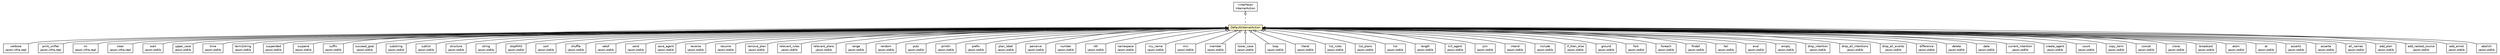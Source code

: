 #!/usr/local/bin/dot
#
# Class diagram 
# Generated by UMLGraph version R5_6 (http://www.umlgraph.org/)
#

digraph G {
	edge [fontname="Helvetica",fontsize=10,labelfontname="Helvetica",labelfontsize=10];
	node [fontname="Helvetica",fontsize=10,shape=plaintext];
	nodesep=0.25;
	ranksep=0.5;
	// jason.asSemantics.InternalAction
	c24932 [label=<<table title="jason.asSemantics.InternalAction" border="0" cellborder="1" cellspacing="0" cellpadding="2" port="p" href="./InternalAction.html">
		<tr><td><table border="0" cellspacing="0" cellpadding="1">
<tr><td align="center" balign="center"> &#171;interface&#187; </td></tr>
<tr><td align="center" balign="center"> InternalAction </td></tr>
		</table></td></tr>
		</table>>, URL="./InternalAction.html", fontname="Helvetica", fontcolor="black", fontsize=10.0];
	// jason.asSemantics.DefaultInternalAction
	c24940 [label=<<table title="jason.asSemantics.DefaultInternalAction" border="0" cellborder="1" cellspacing="0" cellpadding="2" port="p" bgcolor="lemonChiffon" href="./DefaultInternalAction.html">
		<tr><td><table border="0" cellspacing="0" cellpadding="1">
<tr><td align="center" balign="center"> DefaultInternalAction </td></tr>
		</table></td></tr>
		</table>>, URL="./DefaultInternalAction.html", fontname="Helvetica", fontcolor="black", fontsize=10.0];
	// jason.infra.repl.verbose
	c25095 [label=<<table title="jason.infra.repl.verbose" border="0" cellborder="1" cellspacing="0" cellpadding="2" port="p" href="../infra/repl/verbose.html">
		<tr><td><table border="0" cellspacing="0" cellpadding="1">
<tr><td align="center" balign="center"> verbose </td></tr>
<tr><td align="center" balign="center"> jason.infra.repl </td></tr>
		</table></td></tr>
		</table>>, URL="../infra/repl/verbose.html", fontname="Helvetica", fontcolor="black", fontsize=10.0];
	// jason.infra.repl.print_unifier
	c25098 [label=<<table title="jason.infra.repl.print_unifier" border="0" cellborder="1" cellspacing="0" cellpadding="2" port="p" href="../infra/repl/print_unifier.html">
		<tr><td><table border="0" cellspacing="0" cellpadding="1">
<tr><td align="center" balign="center"> print_unifier </td></tr>
<tr><td align="center" balign="center"> jason.infra.repl </td></tr>
		</table></td></tr>
		</table>>, URL="../infra/repl/print_unifier.html", fontname="Helvetica", fontcolor="black", fontsize=10.0];
	// jason.infra.repl.mi
	c25099 [label=<<table title="jason.infra.repl.mi" border="0" cellborder="1" cellspacing="0" cellpadding="2" port="p" href="../infra/repl/mi.html">
		<tr><td><table border="0" cellspacing="0" cellpadding="1">
<tr><td align="center" balign="center"> mi </td></tr>
<tr><td align="center" balign="center"> jason.infra.repl </td></tr>
		</table></td></tr>
		</table>>, URL="../infra/repl/mi.html", fontname="Helvetica", fontcolor="black", fontsize=10.0];
	// jason.infra.repl.clear
	c25100 [label=<<table title="jason.infra.repl.clear" border="0" cellborder="1" cellspacing="0" cellpadding="2" port="p" href="../infra/repl/clear.html">
		<tr><td><table border="0" cellspacing="0" cellpadding="1">
<tr><td align="center" balign="center"> clear </td></tr>
<tr><td align="center" balign="center"> jason.infra.repl </td></tr>
		</table></td></tr>
		</table>>, URL="../infra/repl/clear.html", fontname="Helvetica", fontcolor="black", fontsize=10.0];
	// jason.stdlib.wait
	c25127 [label=<<table title="jason.stdlib.wait" border="0" cellborder="1" cellspacing="0" cellpadding="2" port="p" href="../stdlib/wait.html">
		<tr><td><table border="0" cellspacing="0" cellpadding="1">
<tr><td align="center" balign="center"> wait </td></tr>
<tr><td align="center" balign="center"> jason.stdlib </td></tr>
		</table></td></tr>
		</table>>, URL="../stdlib/wait.html", fontname="Helvetica", fontcolor="black", fontsize=10.0];
	// jason.stdlib.upper_case
	c25129 [label=<<table title="jason.stdlib.upper_case" border="0" cellborder="1" cellspacing="0" cellpadding="2" port="p" href="../stdlib/upper_case.html">
		<tr><td><table border="0" cellspacing="0" cellpadding="1">
<tr><td align="center" balign="center"> upper_case </td></tr>
<tr><td align="center" balign="center"> jason.stdlib </td></tr>
		</table></td></tr>
		</table>>, URL="../stdlib/upper_case.html", fontname="Helvetica", fontcolor="black", fontsize=10.0];
	// jason.stdlib.time
	c25131 [label=<<table title="jason.stdlib.time" border="0" cellborder="1" cellspacing="0" cellpadding="2" port="p" href="../stdlib/time.html">
		<tr><td><table border="0" cellspacing="0" cellpadding="1">
<tr><td align="center" balign="center"> time </td></tr>
<tr><td align="center" balign="center"> jason.stdlib </td></tr>
		</table></td></tr>
		</table>>, URL="../stdlib/time.html", fontname="Helvetica", fontcolor="black", fontsize=10.0];
	// jason.stdlib.term2string
	c25132 [label=<<table title="jason.stdlib.term2string" border="0" cellborder="1" cellspacing="0" cellpadding="2" port="p" href="../stdlib/term2string.html">
		<tr><td><table border="0" cellspacing="0" cellpadding="1">
<tr><td align="center" balign="center"> term2string </td></tr>
<tr><td align="center" balign="center"> jason.stdlib </td></tr>
		</table></td></tr>
		</table>>, URL="../stdlib/term2string.html", fontname="Helvetica", fontcolor="black", fontsize=10.0];
	// jason.stdlib.suspended
	c25133 [label=<<table title="jason.stdlib.suspended" border="0" cellborder="1" cellspacing="0" cellpadding="2" port="p" href="../stdlib/suspended.html">
		<tr><td><table border="0" cellspacing="0" cellpadding="1">
<tr><td align="center" balign="center"> suspended </td></tr>
<tr><td align="center" balign="center"> jason.stdlib </td></tr>
		</table></td></tr>
		</table>>, URL="../stdlib/suspended.html", fontname="Helvetica", fontcolor="black", fontsize=10.0];
	// jason.stdlib.suspend
	c25134 [label=<<table title="jason.stdlib.suspend" border="0" cellborder="1" cellspacing="0" cellpadding="2" port="p" href="../stdlib/suspend.html">
		<tr><td><table border="0" cellspacing="0" cellpadding="1">
<tr><td align="center" balign="center"> suspend </td></tr>
<tr><td align="center" balign="center"> jason.stdlib </td></tr>
		</table></td></tr>
		</table>>, URL="../stdlib/suspend.html", fontname="Helvetica", fontcolor="black", fontsize=10.0];
	// jason.stdlib.suffix
	c25135 [label=<<table title="jason.stdlib.suffix" border="0" cellborder="1" cellspacing="0" cellpadding="2" port="p" href="../stdlib/suffix.html">
		<tr><td><table border="0" cellspacing="0" cellpadding="1">
<tr><td align="center" balign="center"> suffix </td></tr>
<tr><td align="center" balign="center"> jason.stdlib </td></tr>
		</table></td></tr>
		</table>>, URL="../stdlib/suffix.html", fontname="Helvetica", fontcolor="black", fontsize=10.0];
	// jason.stdlib.succeed_goal
	c25136 [label=<<table title="jason.stdlib.succeed_goal" border="0" cellborder="1" cellspacing="0" cellpadding="2" port="p" href="../stdlib/succeed_goal.html">
		<tr><td><table border="0" cellspacing="0" cellpadding="1">
<tr><td align="center" balign="center"> succeed_goal </td></tr>
<tr><td align="center" balign="center"> jason.stdlib </td></tr>
		</table></td></tr>
		</table>>, URL="../stdlib/succeed_goal.html", fontname="Helvetica", fontcolor="black", fontsize=10.0];
	// jason.stdlib.substring
	c25137 [label=<<table title="jason.stdlib.substring" border="0" cellborder="1" cellspacing="0" cellpadding="2" port="p" href="../stdlib/substring.html">
		<tr><td><table border="0" cellspacing="0" cellpadding="1">
<tr><td align="center" balign="center"> substring </td></tr>
<tr><td align="center" balign="center"> jason.stdlib </td></tr>
		</table></td></tr>
		</table>>, URL="../stdlib/substring.html", fontname="Helvetica", fontcolor="black", fontsize=10.0];
	// jason.stdlib.sublist
	c25138 [label=<<table title="jason.stdlib.sublist" border="0" cellborder="1" cellspacing="0" cellpadding="2" port="p" href="../stdlib/sublist.html">
		<tr><td><table border="0" cellspacing="0" cellpadding="1">
<tr><td align="center" balign="center"> sublist </td></tr>
<tr><td align="center" balign="center"> jason.stdlib </td></tr>
		</table></td></tr>
		</table>>, URL="../stdlib/sublist.html", fontname="Helvetica", fontcolor="black", fontsize=10.0];
	// jason.stdlib.structure
	c25139 [label=<<table title="jason.stdlib.structure" border="0" cellborder="1" cellspacing="0" cellpadding="2" port="p" href="../stdlib/structure.html">
		<tr><td><table border="0" cellspacing="0" cellpadding="1">
<tr><td align="center" balign="center"> structure </td></tr>
<tr><td align="center" balign="center"> jason.stdlib </td></tr>
		</table></td></tr>
		</table>>, URL="../stdlib/structure.html", fontname="Helvetica", fontcolor="black", fontsize=10.0];
	// jason.stdlib.string
	c25140 [label=<<table title="jason.stdlib.string" border="0" cellborder="1" cellspacing="0" cellpadding="2" port="p" href="../stdlib/string.html">
		<tr><td><table border="0" cellspacing="0" cellpadding="1">
<tr><td align="center" balign="center"> string </td></tr>
<tr><td align="center" balign="center"> jason.stdlib </td></tr>
		</table></td></tr>
		</table>>, URL="../stdlib/string.html", fontname="Helvetica", fontcolor="black", fontsize=10.0];
	// jason.stdlib.stopMAS
	c25141 [label=<<table title="jason.stdlib.stopMAS" border="0" cellborder="1" cellspacing="0" cellpadding="2" port="p" href="../stdlib/stopMAS.html">
		<tr><td><table border="0" cellspacing="0" cellpadding="1">
<tr><td align="center" balign="center"> stopMAS </td></tr>
<tr><td align="center" balign="center"> jason.stdlib </td></tr>
		</table></td></tr>
		</table>>, URL="../stdlib/stopMAS.html", fontname="Helvetica", fontcolor="black", fontsize=10.0];
	// jason.stdlib.sort
	c25142 [label=<<table title="jason.stdlib.sort" border="0" cellborder="1" cellspacing="0" cellpadding="2" port="p" href="../stdlib/sort.html">
		<tr><td><table border="0" cellspacing="0" cellpadding="1">
<tr><td align="center" balign="center"> sort </td></tr>
<tr><td align="center" balign="center"> jason.stdlib </td></tr>
		</table></td></tr>
		</table>>, URL="../stdlib/sort.html", fontname="Helvetica", fontcolor="black", fontsize=10.0];
	// jason.stdlib.shuffle
	c25143 [label=<<table title="jason.stdlib.shuffle" border="0" cellborder="1" cellspacing="0" cellpadding="2" port="p" href="../stdlib/shuffle.html">
		<tr><td><table border="0" cellspacing="0" cellpadding="1">
<tr><td align="center" balign="center"> shuffle </td></tr>
<tr><td align="center" balign="center"> jason.stdlib </td></tr>
		</table></td></tr>
		</table>>, URL="../stdlib/shuffle.html", fontname="Helvetica", fontcolor="black", fontsize=10.0];
	// jason.stdlib.setof
	c25144 [label=<<table title="jason.stdlib.setof" border="0" cellborder="1" cellspacing="0" cellpadding="2" port="p" href="../stdlib/setof.html">
		<tr><td><table border="0" cellspacing="0" cellpadding="1">
<tr><td align="center" balign="center"> setof </td></tr>
<tr><td align="center" balign="center"> jason.stdlib </td></tr>
		</table></td></tr>
		</table>>, URL="../stdlib/setof.html", fontname="Helvetica", fontcolor="black", fontsize=10.0];
	// jason.stdlib.send
	c25145 [label=<<table title="jason.stdlib.send" border="0" cellborder="1" cellspacing="0" cellpadding="2" port="p" href="../stdlib/send.html">
		<tr><td><table border="0" cellspacing="0" cellpadding="1">
<tr><td align="center" balign="center"> send </td></tr>
<tr><td align="center" balign="center"> jason.stdlib </td></tr>
		</table></td></tr>
		</table>>, URL="../stdlib/send.html", fontname="Helvetica", fontcolor="black", fontsize=10.0];
	// jason.stdlib.save_agent
	c25146 [label=<<table title="jason.stdlib.save_agent" border="0" cellborder="1" cellspacing="0" cellpadding="2" port="p" href="../stdlib/save_agent.html">
		<tr><td><table border="0" cellspacing="0" cellpadding="1">
<tr><td align="center" balign="center"> save_agent </td></tr>
<tr><td align="center" balign="center"> jason.stdlib </td></tr>
		</table></td></tr>
		</table>>, URL="../stdlib/save_agent.html", fontname="Helvetica", fontcolor="black", fontsize=10.0];
	// jason.stdlib.reverse
	c25147 [label=<<table title="jason.stdlib.reverse" border="0" cellborder="1" cellspacing="0" cellpadding="2" port="p" href="../stdlib/reverse.html">
		<tr><td><table border="0" cellspacing="0" cellpadding="1">
<tr><td align="center" balign="center"> reverse </td></tr>
<tr><td align="center" balign="center"> jason.stdlib </td></tr>
		</table></td></tr>
		</table>>, URL="../stdlib/reverse.html", fontname="Helvetica", fontcolor="black", fontsize=10.0];
	// jason.stdlib.resume
	c25148 [label=<<table title="jason.stdlib.resume" border="0" cellborder="1" cellspacing="0" cellpadding="2" port="p" href="../stdlib/resume.html">
		<tr><td><table border="0" cellspacing="0" cellpadding="1">
<tr><td align="center" balign="center"> resume </td></tr>
<tr><td align="center" balign="center"> jason.stdlib </td></tr>
		</table></td></tr>
		</table>>, URL="../stdlib/resume.html", fontname="Helvetica", fontcolor="black", fontsize=10.0];
	// jason.stdlib.remove_plan
	c25149 [label=<<table title="jason.stdlib.remove_plan" border="0" cellborder="1" cellspacing="0" cellpadding="2" port="p" href="../stdlib/remove_plan.html">
		<tr><td><table border="0" cellspacing="0" cellpadding="1">
<tr><td align="center" balign="center"> remove_plan </td></tr>
<tr><td align="center" balign="center"> jason.stdlib </td></tr>
		</table></td></tr>
		</table>>, URL="../stdlib/remove_plan.html", fontname="Helvetica", fontcolor="black", fontsize=10.0];
	// jason.stdlib.relevant_rules
	c25150 [label=<<table title="jason.stdlib.relevant_rules" border="0" cellborder="1" cellspacing="0" cellpadding="2" port="p" href="../stdlib/relevant_rules.html">
		<tr><td><table border="0" cellspacing="0" cellpadding="1">
<tr><td align="center" balign="center"> relevant_rules </td></tr>
<tr><td align="center" balign="center"> jason.stdlib </td></tr>
		</table></td></tr>
		</table>>, URL="../stdlib/relevant_rules.html", fontname="Helvetica", fontcolor="black", fontsize=10.0];
	// jason.stdlib.relevant_plans
	c25151 [label=<<table title="jason.stdlib.relevant_plans" border="0" cellborder="1" cellspacing="0" cellpadding="2" port="p" href="../stdlib/relevant_plans.html">
		<tr><td><table border="0" cellspacing="0" cellpadding="1">
<tr><td align="center" balign="center"> relevant_plans </td></tr>
<tr><td align="center" balign="center"> jason.stdlib </td></tr>
		</table></td></tr>
		</table>>, URL="../stdlib/relevant_plans.html", fontname="Helvetica", fontcolor="black", fontsize=10.0];
	// jason.stdlib.range
	c25152 [label=<<table title="jason.stdlib.range" border="0" cellborder="1" cellspacing="0" cellpadding="2" port="p" href="../stdlib/range.html">
		<tr><td><table border="0" cellspacing="0" cellpadding="1">
<tr><td align="center" balign="center"> range </td></tr>
<tr><td align="center" balign="center"> jason.stdlib </td></tr>
		</table></td></tr>
		</table>>, URL="../stdlib/range.html", fontname="Helvetica", fontcolor="black", fontsize=10.0];
	// jason.stdlib.random
	c25153 [label=<<table title="jason.stdlib.random" border="0" cellborder="1" cellspacing="0" cellpadding="2" port="p" href="../stdlib/random.html">
		<tr><td><table border="0" cellspacing="0" cellpadding="1">
<tr><td align="center" balign="center"> random </td></tr>
<tr><td align="center" balign="center"> jason.stdlib </td></tr>
		</table></td></tr>
		</table>>, URL="../stdlib/random.html", fontname="Helvetica", fontcolor="black", fontsize=10.0];
	// jason.stdlib.puts
	c25154 [label=<<table title="jason.stdlib.puts" border="0" cellborder="1" cellspacing="0" cellpadding="2" port="p" href="../stdlib/puts.html">
		<tr><td><table border="0" cellspacing="0" cellpadding="1">
<tr><td align="center" balign="center"> puts </td></tr>
<tr><td align="center" balign="center"> jason.stdlib </td></tr>
		</table></td></tr>
		</table>>, URL="../stdlib/puts.html", fontname="Helvetica", fontcolor="black", fontsize=10.0];
	// jason.stdlib.println
	c25155 [label=<<table title="jason.stdlib.println" border="0" cellborder="1" cellspacing="0" cellpadding="2" port="p" href="../stdlib/println.html">
		<tr><td><table border="0" cellspacing="0" cellpadding="1">
<tr><td align="center" balign="center"> println </td></tr>
<tr><td align="center" balign="center"> jason.stdlib </td></tr>
		</table></td></tr>
		</table>>, URL="../stdlib/println.html", fontname="Helvetica", fontcolor="black", fontsize=10.0];
	// jason.stdlib.prefix
	c25157 [label=<<table title="jason.stdlib.prefix" border="0" cellborder="1" cellspacing="0" cellpadding="2" port="p" href="../stdlib/prefix.html">
		<tr><td><table border="0" cellspacing="0" cellpadding="1">
<tr><td align="center" balign="center"> prefix </td></tr>
<tr><td align="center" balign="center"> jason.stdlib </td></tr>
		</table></td></tr>
		</table>>, URL="../stdlib/prefix.html", fontname="Helvetica", fontcolor="black", fontsize=10.0];
	// jason.stdlib.plan_label
	c25158 [label=<<table title="jason.stdlib.plan_label" border="0" cellborder="1" cellspacing="0" cellpadding="2" port="p" href="../stdlib/plan_label.html">
		<tr><td><table border="0" cellspacing="0" cellpadding="1">
<tr><td align="center" balign="center"> plan_label </td></tr>
<tr><td align="center" balign="center"> jason.stdlib </td></tr>
		</table></td></tr>
		</table>>, URL="../stdlib/plan_label.html", fontname="Helvetica", fontcolor="black", fontsize=10.0];
	// jason.stdlib.perceive
	c25159 [label=<<table title="jason.stdlib.perceive" border="0" cellborder="1" cellspacing="0" cellpadding="2" port="p" href="../stdlib/perceive.html">
		<tr><td><table border="0" cellspacing="0" cellpadding="1">
<tr><td align="center" balign="center"> perceive </td></tr>
<tr><td align="center" balign="center"> jason.stdlib </td></tr>
		</table></td></tr>
		</table>>, URL="../stdlib/perceive.html", fontname="Helvetica", fontcolor="black", fontsize=10.0];
	// jason.stdlib.number
	c25160 [label=<<table title="jason.stdlib.number" border="0" cellborder="1" cellspacing="0" cellpadding="2" port="p" href="../stdlib/number.html">
		<tr><td><table border="0" cellspacing="0" cellpadding="1">
<tr><td align="center" balign="center"> number </td></tr>
<tr><td align="center" balign="center"> jason.stdlib </td></tr>
		</table></td></tr>
		</table>>, URL="../stdlib/number.html", fontname="Helvetica", fontcolor="black", fontsize=10.0];
	// jason.stdlib.nth
	c25161 [label=<<table title="jason.stdlib.nth" border="0" cellborder="1" cellspacing="0" cellpadding="2" port="p" href="../stdlib/nth.html">
		<tr><td><table border="0" cellspacing="0" cellpadding="1">
<tr><td align="center" balign="center"> nth </td></tr>
<tr><td align="center" balign="center"> jason.stdlib </td></tr>
		</table></td></tr>
		</table>>, URL="../stdlib/nth.html", fontname="Helvetica", fontcolor="black", fontsize=10.0];
	// jason.stdlib.namespace
	c25162 [label=<<table title="jason.stdlib.namespace" border="0" cellborder="1" cellspacing="0" cellpadding="2" port="p" href="../stdlib/namespace.html">
		<tr><td><table border="0" cellspacing="0" cellpadding="1">
<tr><td align="center" balign="center"> namespace </td></tr>
<tr><td align="center" balign="center"> jason.stdlib </td></tr>
		</table></td></tr>
		</table>>, URL="../stdlib/namespace.html", fontname="Helvetica", fontcolor="black", fontsize=10.0];
	// jason.stdlib.my_name
	c25163 [label=<<table title="jason.stdlib.my_name" border="0" cellborder="1" cellspacing="0" cellpadding="2" port="p" href="../stdlib/my_name.html">
		<tr><td><table border="0" cellspacing="0" cellpadding="1">
<tr><td align="center" balign="center"> my_name </td></tr>
<tr><td align="center" balign="center"> jason.stdlib </td></tr>
		</table></td></tr>
		</table>>, URL="../stdlib/my_name.html", fontname="Helvetica", fontcolor="black", fontsize=10.0];
	// jason.stdlib.min
	c25164 [label=<<table title="jason.stdlib.min" border="0" cellborder="1" cellspacing="0" cellpadding="2" port="p" href="../stdlib/min.html">
		<tr><td><table border="0" cellspacing="0" cellpadding="1">
<tr><td align="center" balign="center"> min </td></tr>
<tr><td align="center" balign="center"> jason.stdlib </td></tr>
		</table></td></tr>
		</table>>, URL="../stdlib/min.html", fontname="Helvetica", fontcolor="black", fontsize=10.0];
	// jason.stdlib.member
	c25165 [label=<<table title="jason.stdlib.member" border="0" cellborder="1" cellspacing="0" cellpadding="2" port="p" href="../stdlib/member.html">
		<tr><td><table border="0" cellspacing="0" cellpadding="1">
<tr><td align="center" balign="center"> member </td></tr>
<tr><td align="center" balign="center"> jason.stdlib </td></tr>
		</table></td></tr>
		</table>>, URL="../stdlib/member.html", fontname="Helvetica", fontcolor="black", fontsize=10.0];
	// jason.stdlib.lower_case
	c25167 [label=<<table title="jason.stdlib.lower_case" border="0" cellborder="1" cellspacing="0" cellpadding="2" port="p" href="../stdlib/lower_case.html">
		<tr><td><table border="0" cellspacing="0" cellpadding="1">
<tr><td align="center" balign="center"> lower_case </td></tr>
<tr><td align="center" balign="center"> jason.stdlib </td></tr>
		</table></td></tr>
		</table>>, URL="../stdlib/lower_case.html", fontname="Helvetica", fontcolor="black", fontsize=10.0];
	// jason.stdlib.loop
	c25168 [label=<<table title="jason.stdlib.loop" border="0" cellborder="1" cellspacing="0" cellpadding="2" port="p" href="../stdlib/loop.html">
		<tr><td><table border="0" cellspacing="0" cellpadding="1">
<tr><td align="center" balign="center"> loop </td></tr>
<tr><td align="center" balign="center"> jason.stdlib </td></tr>
		</table></td></tr>
		</table>>, URL="../stdlib/loop.html", fontname="Helvetica", fontcolor="black", fontsize=10.0];
	// jason.stdlib.literal
	c25169 [label=<<table title="jason.stdlib.literal" border="0" cellborder="1" cellspacing="0" cellpadding="2" port="p" href="../stdlib/literal.html">
		<tr><td><table border="0" cellspacing="0" cellpadding="1">
<tr><td align="center" balign="center"> literal </td></tr>
<tr><td align="center" balign="center"> jason.stdlib </td></tr>
		</table></td></tr>
		</table>>, URL="../stdlib/literal.html", fontname="Helvetica", fontcolor="black", fontsize=10.0];
	// jason.stdlib.list_rules
	c25170 [label=<<table title="jason.stdlib.list_rules" border="0" cellborder="1" cellspacing="0" cellpadding="2" port="p" href="../stdlib/list_rules.html">
		<tr><td><table border="0" cellspacing="0" cellpadding="1">
<tr><td align="center" balign="center"> list_rules </td></tr>
<tr><td align="center" balign="center"> jason.stdlib </td></tr>
		</table></td></tr>
		</table>>, URL="../stdlib/list_rules.html", fontname="Helvetica", fontcolor="black", fontsize=10.0];
	// jason.stdlib.list_plans
	c25171 [label=<<table title="jason.stdlib.list_plans" border="0" cellborder="1" cellspacing="0" cellpadding="2" port="p" href="../stdlib/list_plans.html">
		<tr><td><table border="0" cellspacing="0" cellpadding="1">
<tr><td align="center" balign="center"> list_plans </td></tr>
<tr><td align="center" balign="center"> jason.stdlib </td></tr>
		</table></td></tr>
		</table>>, URL="../stdlib/list_plans.html", fontname="Helvetica", fontcolor="black", fontsize=10.0];
	// jason.stdlib.list
	c25172 [label=<<table title="jason.stdlib.list" border="0" cellborder="1" cellspacing="0" cellpadding="2" port="p" href="../stdlib/list.html">
		<tr><td><table border="0" cellspacing="0" cellpadding="1">
<tr><td align="center" balign="center"> list </td></tr>
<tr><td align="center" balign="center"> jason.stdlib </td></tr>
		</table></td></tr>
		</table>>, URL="../stdlib/list.html", fontname="Helvetica", fontcolor="black", fontsize=10.0];
	// jason.stdlib.length
	c25173 [label=<<table title="jason.stdlib.length" border="0" cellborder="1" cellspacing="0" cellpadding="2" port="p" href="../stdlib/length.html">
		<tr><td><table border="0" cellspacing="0" cellpadding="1">
<tr><td align="center" balign="center"> length </td></tr>
<tr><td align="center" balign="center"> jason.stdlib </td></tr>
		</table></td></tr>
		</table>>, URL="../stdlib/length.html", fontname="Helvetica", fontcolor="black", fontsize=10.0];
	// jason.stdlib.kill_agent
	c25174 [label=<<table title="jason.stdlib.kill_agent" border="0" cellborder="1" cellspacing="0" cellpadding="2" port="p" href="../stdlib/kill_agent.html">
		<tr><td><table border="0" cellspacing="0" cellpadding="1">
<tr><td align="center" balign="center"> kill_agent </td></tr>
<tr><td align="center" balign="center"> jason.stdlib </td></tr>
		</table></td></tr>
		</table>>, URL="../stdlib/kill_agent.html", fontname="Helvetica", fontcolor="black", fontsize=10.0];
	// jason.stdlib.join
	c25175 [label=<<table title="jason.stdlib.join" border="0" cellborder="1" cellspacing="0" cellpadding="2" port="p" href="../stdlib/join.html">
		<tr><td><table border="0" cellspacing="0" cellpadding="1">
<tr><td align="center" balign="center"> join </td></tr>
<tr><td align="center" balign="center"> jason.stdlib </td></tr>
		</table></td></tr>
		</table>>, URL="../stdlib/join.html", fontname="Helvetica", fontcolor="black", fontsize=10.0];
	// jason.stdlib.intend
	c25177 [label=<<table title="jason.stdlib.intend" border="0" cellborder="1" cellspacing="0" cellpadding="2" port="p" href="../stdlib/intend.html">
		<tr><td><table border="0" cellspacing="0" cellpadding="1">
<tr><td align="center" balign="center"> intend </td></tr>
<tr><td align="center" balign="center"> jason.stdlib </td></tr>
		</table></td></tr>
		</table>>, URL="../stdlib/intend.html", fontname="Helvetica", fontcolor="black", fontsize=10.0];
	// jason.stdlib.include
	c25179 [label=<<table title="jason.stdlib.include" border="0" cellborder="1" cellspacing="0" cellpadding="2" port="p" href="../stdlib/include.html">
		<tr><td><table border="0" cellspacing="0" cellpadding="1">
<tr><td align="center" balign="center"> include </td></tr>
<tr><td align="center" balign="center"> jason.stdlib </td></tr>
		</table></td></tr>
		</table>>, URL="../stdlib/include.html", fontname="Helvetica", fontcolor="black", fontsize=10.0];
	// jason.stdlib.if_then_else
	c25180 [label=<<table title="jason.stdlib.if_then_else" border="0" cellborder="1" cellspacing="0" cellpadding="2" port="p" href="../stdlib/if_then_else.html">
		<tr><td><table border="0" cellspacing="0" cellpadding="1">
<tr><td align="center" balign="center"> if_then_else </td></tr>
<tr><td align="center" balign="center"> jason.stdlib </td></tr>
		</table></td></tr>
		</table>>, URL="../stdlib/if_then_else.html", fontname="Helvetica", fontcolor="black", fontsize=10.0];
	// jason.stdlib.ground
	c25181 [label=<<table title="jason.stdlib.ground" border="0" cellborder="1" cellspacing="0" cellpadding="2" port="p" href="../stdlib/ground.html">
		<tr><td><table border="0" cellspacing="0" cellpadding="1">
<tr><td align="center" balign="center"> ground </td></tr>
<tr><td align="center" balign="center"> jason.stdlib </td></tr>
		</table></td></tr>
		</table>>, URL="../stdlib/ground.html", fontname="Helvetica", fontcolor="black", fontsize=10.0];
	// jason.stdlib.fork
	c25182 [label=<<table title="jason.stdlib.fork" border="0" cellborder="1" cellspacing="0" cellpadding="2" port="p" href="../stdlib/fork.html">
		<tr><td><table border="0" cellspacing="0" cellpadding="1">
<tr><td align="center" balign="center"> fork </td></tr>
<tr><td align="center" balign="center"> jason.stdlib </td></tr>
		</table></td></tr>
		</table>>, URL="../stdlib/fork.html", fontname="Helvetica", fontcolor="black", fontsize=10.0];
	// jason.stdlib.foreach
	c25185 [label=<<table title="jason.stdlib.foreach" border="0" cellborder="1" cellspacing="0" cellpadding="2" port="p" href="../stdlib/foreach.html">
		<tr><td><table border="0" cellspacing="0" cellpadding="1">
<tr><td align="center" balign="center"> foreach </td></tr>
<tr><td align="center" balign="center"> jason.stdlib </td></tr>
		</table></td></tr>
		</table>>, URL="../stdlib/foreach.html", fontname="Helvetica", fontcolor="black", fontsize=10.0];
	// jason.stdlib.findall
	c25186 [label=<<table title="jason.stdlib.findall" border="0" cellborder="1" cellspacing="0" cellpadding="2" port="p" href="../stdlib/findall.html">
		<tr><td><table border="0" cellspacing="0" cellpadding="1">
<tr><td align="center" balign="center"> findall </td></tr>
<tr><td align="center" balign="center"> jason.stdlib </td></tr>
		</table></td></tr>
		</table>>, URL="../stdlib/findall.html", fontname="Helvetica", fontcolor="black", fontsize=10.0];
	// jason.stdlib.fail
	c25188 [label=<<table title="jason.stdlib.fail" border="0" cellborder="1" cellspacing="0" cellpadding="2" port="p" href="../stdlib/fail.html">
		<tr><td><table border="0" cellspacing="0" cellpadding="1">
<tr><td align="center" balign="center"> fail </td></tr>
<tr><td align="center" balign="center"> jason.stdlib </td></tr>
		</table></td></tr>
		</table>>, URL="../stdlib/fail.html", fontname="Helvetica", fontcolor="black", fontsize=10.0];
	// jason.stdlib.eval
	c25189 [label=<<table title="jason.stdlib.eval" border="0" cellborder="1" cellspacing="0" cellpadding="2" port="p" href="../stdlib/eval.html">
		<tr><td><table border="0" cellspacing="0" cellpadding="1">
<tr><td align="center" balign="center"> eval </td></tr>
<tr><td align="center" balign="center"> jason.stdlib </td></tr>
		</table></td></tr>
		</table>>, URL="../stdlib/eval.html", fontname="Helvetica", fontcolor="black", fontsize=10.0];
	// jason.stdlib.empty
	c25190 [label=<<table title="jason.stdlib.empty" border="0" cellborder="1" cellspacing="0" cellpadding="2" port="p" href="../stdlib/empty.html">
		<tr><td><table border="0" cellspacing="0" cellpadding="1">
<tr><td align="center" balign="center"> empty </td></tr>
<tr><td align="center" balign="center"> jason.stdlib </td></tr>
		</table></td></tr>
		</table>>, URL="../stdlib/empty.html", fontname="Helvetica", fontcolor="black", fontsize=10.0];
	// jason.stdlib.drop_intention
	c25191 [label=<<table title="jason.stdlib.drop_intention" border="0" cellborder="1" cellspacing="0" cellpadding="2" port="p" href="../stdlib/drop_intention.html">
		<tr><td><table border="0" cellspacing="0" cellpadding="1">
<tr><td align="center" balign="center"> drop_intention </td></tr>
<tr><td align="center" balign="center"> jason.stdlib </td></tr>
		</table></td></tr>
		</table>>, URL="../stdlib/drop_intention.html", fontname="Helvetica", fontcolor="black", fontsize=10.0];
	// jason.stdlib.drop_all_intentions
	c25194 [label=<<table title="jason.stdlib.drop_all_intentions" border="0" cellborder="1" cellspacing="0" cellpadding="2" port="p" href="../stdlib/drop_all_intentions.html">
		<tr><td><table border="0" cellspacing="0" cellpadding="1">
<tr><td align="center" balign="center"> drop_all_intentions </td></tr>
<tr><td align="center" balign="center"> jason.stdlib </td></tr>
		</table></td></tr>
		</table>>, URL="../stdlib/drop_all_intentions.html", fontname="Helvetica", fontcolor="black", fontsize=10.0];
	// jason.stdlib.drop_all_events
	c25195 [label=<<table title="jason.stdlib.drop_all_events" border="0" cellborder="1" cellspacing="0" cellpadding="2" port="p" href="../stdlib/drop_all_events.html">
		<tr><td><table border="0" cellspacing="0" cellpadding="1">
<tr><td align="center" balign="center"> drop_all_events </td></tr>
<tr><td align="center" balign="center"> jason.stdlib </td></tr>
		</table></td></tr>
		</table>>, URL="../stdlib/drop_all_events.html", fontname="Helvetica", fontcolor="black", fontsize=10.0];
	// jason.stdlib.difference
	c25197 [label=<<table title="jason.stdlib.difference" border="0" cellborder="1" cellspacing="0" cellpadding="2" port="p" href="../stdlib/difference.html">
		<tr><td><table border="0" cellspacing="0" cellpadding="1">
<tr><td align="center" balign="center"> difference </td></tr>
<tr><td align="center" balign="center"> jason.stdlib </td></tr>
		</table></td></tr>
		</table>>, URL="../stdlib/difference.html", fontname="Helvetica", fontcolor="black", fontsize=10.0];
	// jason.stdlib.delete
	c25200 [label=<<table title="jason.stdlib.delete" border="0" cellborder="1" cellspacing="0" cellpadding="2" port="p" href="../stdlib/delete.html">
		<tr><td><table border="0" cellspacing="0" cellpadding="1">
<tr><td align="center" balign="center"> delete </td></tr>
<tr><td align="center" balign="center"> jason.stdlib </td></tr>
		</table></td></tr>
		</table>>, URL="../stdlib/delete.html", fontname="Helvetica", fontcolor="black", fontsize=10.0];
	// jason.stdlib.date
	c25201 [label=<<table title="jason.stdlib.date" border="0" cellborder="1" cellspacing="0" cellpadding="2" port="p" href="../stdlib/date.html">
		<tr><td><table border="0" cellspacing="0" cellpadding="1">
<tr><td align="center" balign="center"> date </td></tr>
<tr><td align="center" balign="center"> jason.stdlib </td></tr>
		</table></td></tr>
		</table>>, URL="../stdlib/date.html", fontname="Helvetica", fontcolor="black", fontsize=10.0];
	// jason.stdlib.current_intention
	c25202 [label=<<table title="jason.stdlib.current_intention" border="0" cellborder="1" cellspacing="0" cellpadding="2" port="p" href="../stdlib/current_intention.html">
		<tr><td><table border="0" cellspacing="0" cellpadding="1">
<tr><td align="center" balign="center"> current_intention </td></tr>
<tr><td align="center" balign="center"> jason.stdlib </td></tr>
		</table></td></tr>
		</table>>, URL="../stdlib/current_intention.html", fontname="Helvetica", fontcolor="black", fontsize=10.0];
	// jason.stdlib.create_agent
	c25203 [label=<<table title="jason.stdlib.create_agent" border="0" cellborder="1" cellspacing="0" cellpadding="2" port="p" href="../stdlib/create_agent.html">
		<tr><td><table border="0" cellspacing="0" cellpadding="1">
<tr><td align="center" balign="center"> create_agent </td></tr>
<tr><td align="center" balign="center"> jason.stdlib </td></tr>
		</table></td></tr>
		</table>>, URL="../stdlib/create_agent.html", fontname="Helvetica", fontcolor="black", fontsize=10.0];
	// jason.stdlib.count
	c25204 [label=<<table title="jason.stdlib.count" border="0" cellborder="1" cellspacing="0" cellpadding="2" port="p" href="../stdlib/count.html">
		<tr><td><table border="0" cellspacing="0" cellpadding="1">
<tr><td align="center" balign="center"> count </td></tr>
<tr><td align="center" balign="center"> jason.stdlib </td></tr>
		</table></td></tr>
		</table>>, URL="../stdlib/count.html", fontname="Helvetica", fontcolor="black", fontsize=10.0];
	// jason.stdlib.copy_term
	c25205 [label=<<table title="jason.stdlib.copy_term" border="0" cellborder="1" cellspacing="0" cellpadding="2" port="p" href="../stdlib/copy_term.html">
		<tr><td><table border="0" cellspacing="0" cellpadding="1">
<tr><td align="center" balign="center"> copy_term </td></tr>
<tr><td align="center" balign="center"> jason.stdlib </td></tr>
		</table></td></tr>
		</table>>, URL="../stdlib/copy_term.html", fontname="Helvetica", fontcolor="black", fontsize=10.0];
	// jason.stdlib.concat
	c25206 [label=<<table title="jason.stdlib.concat" border="0" cellborder="1" cellspacing="0" cellpadding="2" port="p" href="../stdlib/concat.html">
		<tr><td><table border="0" cellspacing="0" cellpadding="1">
<tr><td align="center" balign="center"> concat </td></tr>
<tr><td align="center" balign="center"> jason.stdlib </td></tr>
		</table></td></tr>
		</table>>, URL="../stdlib/concat.html", fontname="Helvetica", fontcolor="black", fontsize=10.0];
	// jason.stdlib.clone
	c25207 [label=<<table title="jason.stdlib.clone" border="0" cellborder="1" cellspacing="0" cellpadding="2" port="p" href="../stdlib/clone.html">
		<tr><td><table border="0" cellspacing="0" cellpadding="1">
<tr><td align="center" balign="center"> clone </td></tr>
<tr><td align="center" balign="center"> jason.stdlib </td></tr>
		</table></td></tr>
		</table>>, URL="../stdlib/clone.html", fontname="Helvetica", fontcolor="black", fontsize=10.0];
	// jason.stdlib.broadcast
	c25208 [label=<<table title="jason.stdlib.broadcast" border="0" cellborder="1" cellspacing="0" cellpadding="2" port="p" href="../stdlib/broadcast.html">
		<tr><td><table border="0" cellspacing="0" cellpadding="1">
<tr><td align="center" balign="center"> broadcast </td></tr>
<tr><td align="center" balign="center"> jason.stdlib </td></tr>
		</table></td></tr>
		</table>>, URL="../stdlib/broadcast.html", fontname="Helvetica", fontcolor="black", fontsize=10.0];
	// jason.stdlib.atom
	c25209 [label=<<table title="jason.stdlib.atom" border="0" cellborder="1" cellspacing="0" cellpadding="2" port="p" href="../stdlib/atom.html">
		<tr><td><table border="0" cellspacing="0" cellpadding="1">
<tr><td align="center" balign="center"> atom </td></tr>
<tr><td align="center" balign="center"> jason.stdlib </td></tr>
		</table></td></tr>
		</table>>, URL="../stdlib/atom.html", fontname="Helvetica", fontcolor="black", fontsize=10.0];
	// jason.stdlib.at
	c25210 [label=<<table title="jason.stdlib.at" border="0" cellborder="1" cellspacing="0" cellpadding="2" port="p" href="../stdlib/at.html">
		<tr><td><table border="0" cellspacing="0" cellpadding="1">
<tr><td align="center" balign="center"> at </td></tr>
<tr><td align="center" balign="center"> jason.stdlib </td></tr>
		</table></td></tr>
		</table>>, URL="../stdlib/at.html", fontname="Helvetica", fontcolor="black", fontsize=10.0];
	// jason.stdlib.assertz
	c25212 [label=<<table title="jason.stdlib.assertz" border="0" cellborder="1" cellspacing="0" cellpadding="2" port="p" href="../stdlib/assertz.html">
		<tr><td><table border="0" cellspacing="0" cellpadding="1">
<tr><td align="center" balign="center"> assertz </td></tr>
<tr><td align="center" balign="center"> jason.stdlib </td></tr>
		</table></td></tr>
		</table>>, URL="../stdlib/assertz.html", fontname="Helvetica", fontcolor="black", fontsize=10.0];
	// jason.stdlib.asserta
	c25213 [label=<<table title="jason.stdlib.asserta" border="0" cellborder="1" cellspacing="0" cellpadding="2" port="p" href="../stdlib/asserta.html">
		<tr><td><table border="0" cellspacing="0" cellpadding="1">
<tr><td align="center" balign="center"> asserta </td></tr>
<tr><td align="center" balign="center"> jason.stdlib </td></tr>
		</table></td></tr>
		</table>>, URL="../stdlib/asserta.html", fontname="Helvetica", fontcolor="black", fontsize=10.0];
	// jason.stdlib.all_names
	c25214 [label=<<table title="jason.stdlib.all_names" border="0" cellborder="1" cellspacing="0" cellpadding="2" port="p" href="../stdlib/all_names.html">
		<tr><td><table border="0" cellspacing="0" cellpadding="1">
<tr><td align="center" balign="center"> all_names </td></tr>
<tr><td align="center" balign="center"> jason.stdlib </td></tr>
		</table></td></tr>
		</table>>, URL="../stdlib/all_names.html", fontname="Helvetica", fontcolor="black", fontsize=10.0];
	// jason.stdlib.add_plan
	c25215 [label=<<table title="jason.stdlib.add_plan" border="0" cellborder="1" cellspacing="0" cellpadding="2" port="p" href="../stdlib/add_plan.html">
		<tr><td><table border="0" cellspacing="0" cellpadding="1">
<tr><td align="center" balign="center"> add_plan </td></tr>
<tr><td align="center" balign="center"> jason.stdlib </td></tr>
		</table></td></tr>
		</table>>, URL="../stdlib/add_plan.html", fontname="Helvetica", fontcolor="black", fontsize=10.0];
	// jason.stdlib.add_nested_source
	c25216 [label=<<table title="jason.stdlib.add_nested_source" border="0" cellborder="1" cellspacing="0" cellpadding="2" port="p" href="../stdlib/add_nested_source.html">
		<tr><td><table border="0" cellspacing="0" cellpadding="1">
<tr><td align="center" balign="center"> add_nested_source </td></tr>
<tr><td align="center" balign="center"> jason.stdlib </td></tr>
		</table></td></tr>
		</table>>, URL="../stdlib/add_nested_source.html", fontname="Helvetica", fontcolor="black", fontsize=10.0];
	// jason.stdlib.add_annot
	c25217 [label=<<table title="jason.stdlib.add_annot" border="0" cellborder="1" cellspacing="0" cellpadding="2" port="p" href="../stdlib/add_annot.html">
		<tr><td><table border="0" cellspacing="0" cellpadding="1">
<tr><td align="center" balign="center"> add_annot </td></tr>
<tr><td align="center" balign="center"> jason.stdlib </td></tr>
		</table></td></tr>
		</table>>, URL="../stdlib/add_annot.html", fontname="Helvetica", fontcolor="black", fontsize=10.0];
	// jason.stdlib.abolish
	c25218 [label=<<table title="jason.stdlib.abolish" border="0" cellborder="1" cellspacing="0" cellpadding="2" port="p" href="../stdlib/abolish.html">
		<tr><td><table border="0" cellspacing="0" cellpadding="1">
<tr><td align="center" balign="center"> abolish </td></tr>
<tr><td align="center" balign="center"> jason.stdlib </td></tr>
		</table></td></tr>
		</table>>, URL="../stdlib/abolish.html", fontname="Helvetica", fontcolor="black", fontsize=10.0];
	//jason.asSemantics.DefaultInternalAction implements jason.asSemantics.InternalAction
	c24932:p -> c24940:p [dir=back,arrowtail=empty,style=dashed];
	//jason.infra.repl.verbose extends jason.asSemantics.DefaultInternalAction
	c24940:p -> c25095:p [dir=back,arrowtail=empty];
	//jason.infra.repl.print_unifier extends jason.asSemantics.DefaultInternalAction
	c24940:p -> c25098:p [dir=back,arrowtail=empty];
	//jason.infra.repl.mi extends jason.asSemantics.DefaultInternalAction
	c24940:p -> c25099:p [dir=back,arrowtail=empty];
	//jason.infra.repl.clear extends jason.asSemantics.DefaultInternalAction
	c24940:p -> c25100:p [dir=back,arrowtail=empty];
	//jason.stdlib.wait extends jason.asSemantics.DefaultInternalAction
	c24940:p -> c25127:p [dir=back,arrowtail=empty];
	//jason.stdlib.upper_case extends jason.asSemantics.DefaultInternalAction
	c24940:p -> c25129:p [dir=back,arrowtail=empty];
	//jason.stdlib.time extends jason.asSemantics.DefaultInternalAction
	c24940:p -> c25131:p [dir=back,arrowtail=empty];
	//jason.stdlib.term2string extends jason.asSemantics.DefaultInternalAction
	c24940:p -> c25132:p [dir=back,arrowtail=empty];
	//jason.stdlib.suspended extends jason.asSemantics.DefaultInternalAction
	c24940:p -> c25133:p [dir=back,arrowtail=empty];
	//jason.stdlib.suspend extends jason.asSemantics.DefaultInternalAction
	c24940:p -> c25134:p [dir=back,arrowtail=empty];
	//jason.stdlib.suffix extends jason.asSemantics.DefaultInternalAction
	c24940:p -> c25135:p [dir=back,arrowtail=empty];
	//jason.stdlib.succeed_goal extends jason.asSemantics.DefaultInternalAction
	c24940:p -> c25136:p [dir=back,arrowtail=empty];
	//jason.stdlib.substring extends jason.asSemantics.DefaultInternalAction
	c24940:p -> c25137:p [dir=back,arrowtail=empty];
	//jason.stdlib.sublist extends jason.asSemantics.DefaultInternalAction
	c24940:p -> c25138:p [dir=back,arrowtail=empty];
	//jason.stdlib.structure extends jason.asSemantics.DefaultInternalAction
	c24940:p -> c25139:p [dir=back,arrowtail=empty];
	//jason.stdlib.string extends jason.asSemantics.DefaultInternalAction
	c24940:p -> c25140:p [dir=back,arrowtail=empty];
	//jason.stdlib.stopMAS extends jason.asSemantics.DefaultInternalAction
	c24940:p -> c25141:p [dir=back,arrowtail=empty];
	//jason.stdlib.sort extends jason.asSemantics.DefaultInternalAction
	c24940:p -> c25142:p [dir=back,arrowtail=empty];
	//jason.stdlib.shuffle extends jason.asSemantics.DefaultInternalAction
	c24940:p -> c25143:p [dir=back,arrowtail=empty];
	//jason.stdlib.setof extends jason.asSemantics.DefaultInternalAction
	c24940:p -> c25144:p [dir=back,arrowtail=empty];
	//jason.stdlib.send extends jason.asSemantics.DefaultInternalAction
	c24940:p -> c25145:p [dir=back,arrowtail=empty];
	//jason.stdlib.save_agent extends jason.asSemantics.DefaultInternalAction
	c24940:p -> c25146:p [dir=back,arrowtail=empty];
	//jason.stdlib.reverse extends jason.asSemantics.DefaultInternalAction
	c24940:p -> c25147:p [dir=back,arrowtail=empty];
	//jason.stdlib.resume extends jason.asSemantics.DefaultInternalAction
	c24940:p -> c25148:p [dir=back,arrowtail=empty];
	//jason.stdlib.remove_plan extends jason.asSemantics.DefaultInternalAction
	c24940:p -> c25149:p [dir=back,arrowtail=empty];
	//jason.stdlib.relevant_rules extends jason.asSemantics.DefaultInternalAction
	c24940:p -> c25150:p [dir=back,arrowtail=empty];
	//jason.stdlib.relevant_plans extends jason.asSemantics.DefaultInternalAction
	c24940:p -> c25151:p [dir=back,arrowtail=empty];
	//jason.stdlib.range extends jason.asSemantics.DefaultInternalAction
	c24940:p -> c25152:p [dir=back,arrowtail=empty];
	//jason.stdlib.random extends jason.asSemantics.DefaultInternalAction
	c24940:p -> c25153:p [dir=back,arrowtail=empty];
	//jason.stdlib.puts extends jason.asSemantics.DefaultInternalAction
	c24940:p -> c25154:p [dir=back,arrowtail=empty];
	//jason.stdlib.println extends jason.asSemantics.DefaultInternalAction
	c24940:p -> c25155:p [dir=back,arrowtail=empty];
	//jason.stdlib.prefix extends jason.asSemantics.DefaultInternalAction
	c24940:p -> c25157:p [dir=back,arrowtail=empty];
	//jason.stdlib.plan_label extends jason.asSemantics.DefaultInternalAction
	c24940:p -> c25158:p [dir=back,arrowtail=empty];
	//jason.stdlib.perceive extends jason.asSemantics.DefaultInternalAction
	c24940:p -> c25159:p [dir=back,arrowtail=empty];
	//jason.stdlib.number extends jason.asSemantics.DefaultInternalAction
	c24940:p -> c25160:p [dir=back,arrowtail=empty];
	//jason.stdlib.nth extends jason.asSemantics.DefaultInternalAction
	c24940:p -> c25161:p [dir=back,arrowtail=empty];
	//jason.stdlib.namespace extends jason.asSemantics.DefaultInternalAction
	c24940:p -> c25162:p [dir=back,arrowtail=empty];
	//jason.stdlib.my_name extends jason.asSemantics.DefaultInternalAction
	c24940:p -> c25163:p [dir=back,arrowtail=empty];
	//jason.stdlib.min extends jason.asSemantics.DefaultInternalAction
	c24940:p -> c25164:p [dir=back,arrowtail=empty];
	//jason.stdlib.member extends jason.asSemantics.DefaultInternalAction
	c24940:p -> c25165:p [dir=back,arrowtail=empty];
	//jason.stdlib.lower_case extends jason.asSemantics.DefaultInternalAction
	c24940:p -> c25167:p [dir=back,arrowtail=empty];
	//jason.stdlib.loop extends jason.asSemantics.DefaultInternalAction
	c24940:p -> c25168:p [dir=back,arrowtail=empty];
	//jason.stdlib.literal extends jason.asSemantics.DefaultInternalAction
	c24940:p -> c25169:p [dir=back,arrowtail=empty];
	//jason.stdlib.list_rules extends jason.asSemantics.DefaultInternalAction
	c24940:p -> c25170:p [dir=back,arrowtail=empty];
	//jason.stdlib.list_plans extends jason.asSemantics.DefaultInternalAction
	c24940:p -> c25171:p [dir=back,arrowtail=empty];
	//jason.stdlib.list extends jason.asSemantics.DefaultInternalAction
	c24940:p -> c25172:p [dir=back,arrowtail=empty];
	//jason.stdlib.length extends jason.asSemantics.DefaultInternalAction
	c24940:p -> c25173:p [dir=back,arrowtail=empty];
	//jason.stdlib.kill_agent extends jason.asSemantics.DefaultInternalAction
	c24940:p -> c25174:p [dir=back,arrowtail=empty];
	//jason.stdlib.join extends jason.asSemantics.DefaultInternalAction
	c24940:p -> c25175:p [dir=back,arrowtail=empty];
	//jason.stdlib.intend extends jason.asSemantics.DefaultInternalAction
	c24940:p -> c25177:p [dir=back,arrowtail=empty];
	//jason.stdlib.include extends jason.asSemantics.DefaultInternalAction
	c24940:p -> c25179:p [dir=back,arrowtail=empty];
	//jason.stdlib.if_then_else extends jason.asSemantics.DefaultInternalAction
	c24940:p -> c25180:p [dir=back,arrowtail=empty];
	//jason.stdlib.ground extends jason.asSemantics.DefaultInternalAction
	c24940:p -> c25181:p [dir=back,arrowtail=empty];
	//jason.stdlib.fork extends jason.asSemantics.DefaultInternalAction
	c24940:p -> c25182:p [dir=back,arrowtail=empty];
	//jason.stdlib.foreach extends jason.asSemantics.DefaultInternalAction
	c24940:p -> c25185:p [dir=back,arrowtail=empty];
	//jason.stdlib.findall extends jason.asSemantics.DefaultInternalAction
	c24940:p -> c25186:p [dir=back,arrowtail=empty];
	//jason.stdlib.fail extends jason.asSemantics.DefaultInternalAction
	c24940:p -> c25188:p [dir=back,arrowtail=empty];
	//jason.stdlib.eval extends jason.asSemantics.DefaultInternalAction
	c24940:p -> c25189:p [dir=back,arrowtail=empty];
	//jason.stdlib.empty extends jason.asSemantics.DefaultInternalAction
	c24940:p -> c25190:p [dir=back,arrowtail=empty];
	//jason.stdlib.drop_intention extends jason.asSemantics.DefaultInternalAction
	c24940:p -> c25191:p [dir=back,arrowtail=empty];
	//jason.stdlib.drop_all_intentions extends jason.asSemantics.DefaultInternalAction
	c24940:p -> c25194:p [dir=back,arrowtail=empty];
	//jason.stdlib.drop_all_events extends jason.asSemantics.DefaultInternalAction
	c24940:p -> c25195:p [dir=back,arrowtail=empty];
	//jason.stdlib.difference extends jason.asSemantics.DefaultInternalAction
	c24940:p -> c25197:p [dir=back,arrowtail=empty];
	//jason.stdlib.delete extends jason.asSemantics.DefaultInternalAction
	c24940:p -> c25200:p [dir=back,arrowtail=empty];
	//jason.stdlib.date extends jason.asSemantics.DefaultInternalAction
	c24940:p -> c25201:p [dir=back,arrowtail=empty];
	//jason.stdlib.current_intention extends jason.asSemantics.DefaultInternalAction
	c24940:p -> c25202:p [dir=back,arrowtail=empty];
	//jason.stdlib.create_agent extends jason.asSemantics.DefaultInternalAction
	c24940:p -> c25203:p [dir=back,arrowtail=empty];
	//jason.stdlib.count extends jason.asSemantics.DefaultInternalAction
	c24940:p -> c25204:p [dir=back,arrowtail=empty];
	//jason.stdlib.copy_term extends jason.asSemantics.DefaultInternalAction
	c24940:p -> c25205:p [dir=back,arrowtail=empty];
	//jason.stdlib.concat extends jason.asSemantics.DefaultInternalAction
	c24940:p -> c25206:p [dir=back,arrowtail=empty];
	//jason.stdlib.clone extends jason.asSemantics.DefaultInternalAction
	c24940:p -> c25207:p [dir=back,arrowtail=empty];
	//jason.stdlib.broadcast extends jason.asSemantics.DefaultInternalAction
	c24940:p -> c25208:p [dir=back,arrowtail=empty];
	//jason.stdlib.atom extends jason.asSemantics.DefaultInternalAction
	c24940:p -> c25209:p [dir=back,arrowtail=empty];
	//jason.stdlib.at extends jason.asSemantics.DefaultInternalAction
	c24940:p -> c25210:p [dir=back,arrowtail=empty];
	//jason.stdlib.assertz extends jason.asSemantics.DefaultInternalAction
	c24940:p -> c25212:p [dir=back,arrowtail=empty];
	//jason.stdlib.asserta extends jason.asSemantics.DefaultInternalAction
	c24940:p -> c25213:p [dir=back,arrowtail=empty];
	//jason.stdlib.all_names extends jason.asSemantics.DefaultInternalAction
	c24940:p -> c25214:p [dir=back,arrowtail=empty];
	//jason.stdlib.add_plan extends jason.asSemantics.DefaultInternalAction
	c24940:p -> c25215:p [dir=back,arrowtail=empty];
	//jason.stdlib.add_nested_source extends jason.asSemantics.DefaultInternalAction
	c24940:p -> c25216:p [dir=back,arrowtail=empty];
	//jason.stdlib.add_annot extends jason.asSemantics.DefaultInternalAction
	c24940:p -> c25217:p [dir=back,arrowtail=empty];
	//jason.stdlib.abolish extends jason.asSemantics.DefaultInternalAction
	c24940:p -> c25218:p [dir=back,arrowtail=empty];
}

